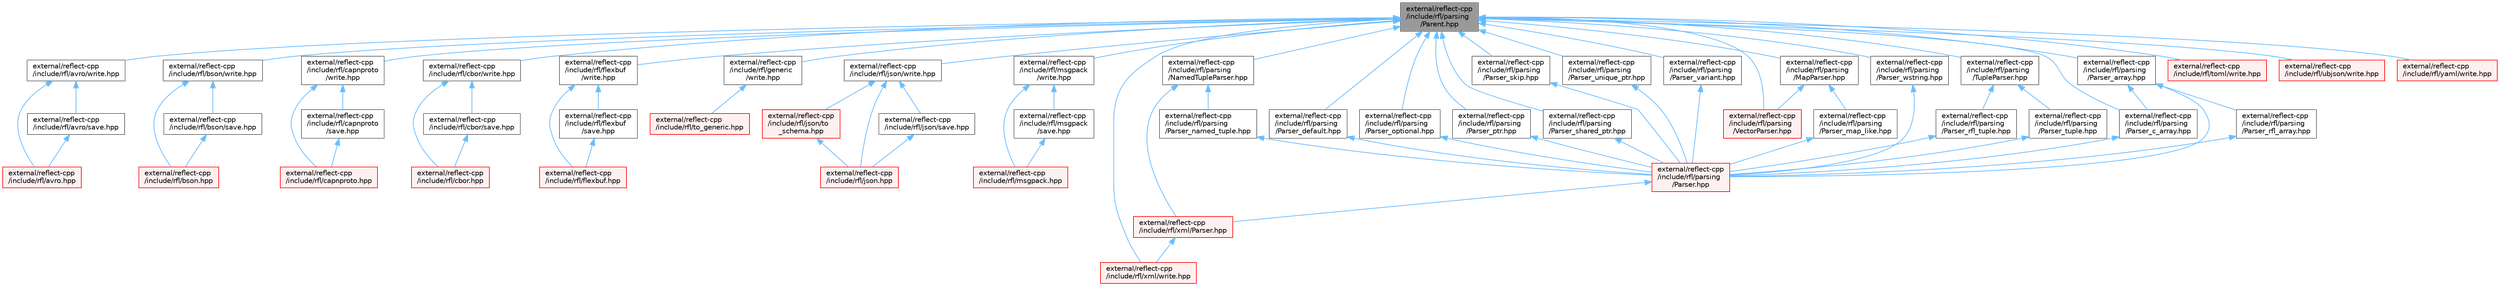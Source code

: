 digraph "external/reflect-cpp/include/rfl/parsing/Parent.hpp"
{
 // LATEX_PDF_SIZE
  bgcolor="transparent";
  edge [fontname=Helvetica,fontsize=10,labelfontname=Helvetica,labelfontsize=10];
  node [fontname=Helvetica,fontsize=10,shape=box,height=0.2,width=0.4];
  Node1 [id="Node000001",label="external/reflect-cpp\l/include/rfl/parsing\l/Parent.hpp",height=0.2,width=0.4,color="gray40", fillcolor="grey60", style="filled", fontcolor="black",tooltip=" "];
  Node1 -> Node2 [id="edge1_Node000001_Node000002",dir="back",color="steelblue1",style="solid",tooltip=" "];
  Node2 [id="Node000002",label="external/reflect-cpp\l/include/rfl/avro/write.hpp",height=0.2,width=0.4,color="grey40", fillcolor="white", style="filled",URL="$avro_2write_8hpp.html",tooltip=" "];
  Node2 -> Node3 [id="edge2_Node000002_Node000003",dir="back",color="steelblue1",style="solid",tooltip=" "];
  Node3 [id="Node000003",label="external/reflect-cpp\l/include/rfl/avro.hpp",height=0.2,width=0.4,color="red", fillcolor="#FFF0F0", style="filled",URL="$avro_8hpp.html",tooltip=" "];
  Node2 -> Node57 [id="edge3_Node000002_Node000057",dir="back",color="steelblue1",style="solid",tooltip=" "];
  Node57 [id="Node000057",label="external/reflect-cpp\l/include/rfl/avro/save.hpp",height=0.2,width=0.4,color="grey40", fillcolor="white", style="filled",URL="$avro_2save_8hpp.html",tooltip=" "];
  Node57 -> Node3 [id="edge4_Node000057_Node000003",dir="back",color="steelblue1",style="solid",tooltip=" "];
  Node1 -> Node58 [id="edge5_Node000001_Node000058",dir="back",color="steelblue1",style="solid",tooltip=" "];
  Node58 [id="Node000058",label="external/reflect-cpp\l/include/rfl/bson/write.hpp",height=0.2,width=0.4,color="grey40", fillcolor="white", style="filled",URL="$bson_2write_8hpp.html",tooltip=" "];
  Node58 -> Node59 [id="edge6_Node000058_Node000059",dir="back",color="steelblue1",style="solid",tooltip=" "];
  Node59 [id="Node000059",label="external/reflect-cpp\l/include/rfl/bson.hpp",height=0.2,width=0.4,color="red", fillcolor="#FFF0F0", style="filled",URL="$bson_8hpp.html",tooltip=" "];
  Node58 -> Node99 [id="edge7_Node000058_Node000099",dir="back",color="steelblue1",style="solid",tooltip=" "];
  Node99 [id="Node000099",label="external/reflect-cpp\l/include/rfl/bson/save.hpp",height=0.2,width=0.4,color="grey40", fillcolor="white", style="filled",URL="$bson_2save_8hpp.html",tooltip=" "];
  Node99 -> Node59 [id="edge8_Node000099_Node000059",dir="back",color="steelblue1",style="solid",tooltip=" "];
  Node1 -> Node100 [id="edge9_Node000001_Node000100",dir="back",color="steelblue1",style="solid",tooltip=" "];
  Node100 [id="Node000100",label="external/reflect-cpp\l/include/rfl/capnproto\l/write.hpp",height=0.2,width=0.4,color="grey40", fillcolor="white", style="filled",URL="$capnproto_2write_8hpp.html",tooltip=" "];
  Node100 -> Node101 [id="edge10_Node000100_Node000101",dir="back",color="steelblue1",style="solid",tooltip=" "];
  Node101 [id="Node000101",label="external/reflect-cpp\l/include/rfl/capnproto.hpp",height=0.2,width=0.4,color="red", fillcolor="#FFF0F0", style="filled",URL="$capnproto_8hpp.html",tooltip=" "];
  Node100 -> Node148 [id="edge11_Node000100_Node000148",dir="back",color="steelblue1",style="solid",tooltip=" "];
  Node148 [id="Node000148",label="external/reflect-cpp\l/include/rfl/capnproto\l/save.hpp",height=0.2,width=0.4,color="grey40", fillcolor="white", style="filled",URL="$capnproto_2save_8hpp.html",tooltip=" "];
  Node148 -> Node101 [id="edge12_Node000148_Node000101",dir="back",color="steelblue1",style="solid",tooltip=" "];
  Node1 -> Node149 [id="edge13_Node000001_Node000149",dir="back",color="steelblue1",style="solid",tooltip=" "];
  Node149 [id="Node000149",label="external/reflect-cpp\l/include/rfl/cbor/write.hpp",height=0.2,width=0.4,color="grey40", fillcolor="white", style="filled",URL="$cbor_2write_8hpp.html",tooltip=" "];
  Node149 -> Node150 [id="edge14_Node000149_Node000150",dir="back",color="steelblue1",style="solid",tooltip=" "];
  Node150 [id="Node000150",label="external/reflect-cpp\l/include/rfl/cbor.hpp",height=0.2,width=0.4,color="red", fillcolor="#FFF0F0", style="filled",URL="$cbor_8hpp.html",tooltip=" "];
  Node149 -> Node191 [id="edge15_Node000149_Node000191",dir="back",color="steelblue1",style="solid",tooltip=" "];
  Node191 [id="Node000191",label="external/reflect-cpp\l/include/rfl/cbor/save.hpp",height=0.2,width=0.4,color="grey40", fillcolor="white", style="filled",URL="$cbor_2save_8hpp.html",tooltip=" "];
  Node191 -> Node150 [id="edge16_Node000191_Node000150",dir="back",color="steelblue1",style="solid",tooltip=" "];
  Node1 -> Node192 [id="edge17_Node000001_Node000192",dir="back",color="steelblue1",style="solid",tooltip=" "];
  Node192 [id="Node000192",label="external/reflect-cpp\l/include/rfl/flexbuf\l/write.hpp",height=0.2,width=0.4,color="grey40", fillcolor="white", style="filled",URL="$flexbuf_2write_8hpp.html",tooltip=" "];
  Node192 -> Node193 [id="edge18_Node000192_Node000193",dir="back",color="steelblue1",style="solid",tooltip=" "];
  Node193 [id="Node000193",label="external/reflect-cpp\l/include/rfl/flexbuf.hpp",height=0.2,width=0.4,color="red", fillcolor="#FFF0F0", style="filled",URL="$flexbuf_8hpp.html",tooltip=" "];
  Node192 -> Node233 [id="edge19_Node000192_Node000233",dir="back",color="steelblue1",style="solid",tooltip=" "];
  Node233 [id="Node000233",label="external/reflect-cpp\l/include/rfl/flexbuf\l/save.hpp",height=0.2,width=0.4,color="grey40", fillcolor="white", style="filled",URL="$flexbuf_2save_8hpp.html",tooltip=" "];
  Node233 -> Node193 [id="edge20_Node000233_Node000193",dir="back",color="steelblue1",style="solid",tooltip=" "];
  Node1 -> Node234 [id="edge21_Node000001_Node000234",dir="back",color="steelblue1",style="solid",tooltip=" "];
  Node234 [id="Node000234",label="external/reflect-cpp\l/include/rfl/generic\l/write.hpp",height=0.2,width=0.4,color="grey40", fillcolor="white", style="filled",URL="$generic_2write_8hpp.html",tooltip=" "];
  Node234 -> Node235 [id="edge22_Node000234_Node000235",dir="back",color="steelblue1",style="solid",tooltip=" "];
  Node235 [id="Node000235",label="external/reflect-cpp\l/include/rfl/to_generic.hpp",height=0.2,width=0.4,color="red", fillcolor="#FFF0F0", style="filled",URL="$to__generic_8hpp.html",tooltip=" "];
  Node1 -> Node674 [id="edge23_Node000001_Node000674",dir="back",color="steelblue1",style="solid",tooltip=" "];
  Node674 [id="Node000674",label="external/reflect-cpp\l/include/rfl/json/write.hpp",height=0.2,width=0.4,color="grey40", fillcolor="white", style="filled",URL="$json_2write_8hpp.html",tooltip=" "];
  Node674 -> Node237 [id="edge24_Node000674_Node000237",dir="back",color="steelblue1",style="solid",tooltip=" "];
  Node237 [id="Node000237",label="external/reflect-cpp\l/include/rfl/json.hpp",height=0.2,width=0.4,color="red", fillcolor="#FFF0F0", style="filled",URL="$reflect-cpp_2include_2rfl_2json_8hpp.html",tooltip=" "];
  Node674 -> Node675 [id="edge25_Node000674_Node000675",dir="back",color="steelblue1",style="solid",tooltip=" "];
  Node675 [id="Node000675",label="external/reflect-cpp\l/include/rfl/json/save.hpp",height=0.2,width=0.4,color="grey40", fillcolor="white", style="filled",URL="$json_2save_8hpp.html",tooltip=" "];
  Node675 -> Node237 [id="edge26_Node000675_Node000237",dir="back",color="steelblue1",style="solid",tooltip=" "];
  Node674 -> Node676 [id="edge27_Node000674_Node000676",dir="back",color="steelblue1",style="solid",tooltip=" "];
  Node676 [id="Node000676",label="external/reflect-cpp\l/include/rfl/json/to\l_schema.hpp",height=0.2,width=0.4,color="red", fillcolor="#FFF0F0", style="filled",URL="$json_2to__schema_8hpp.html",tooltip=" "];
  Node676 -> Node237 [id="edge28_Node000676_Node000237",dir="back",color="steelblue1",style="solid",tooltip=" "];
  Node1 -> Node679 [id="edge29_Node000001_Node000679",dir="back",color="steelblue1",style="solid",tooltip=" "];
  Node679 [id="Node000679",label="external/reflect-cpp\l/include/rfl/msgpack\l/write.hpp",height=0.2,width=0.4,color="grey40", fillcolor="white", style="filled",URL="$msgpack_2write_8hpp.html",tooltip=" "];
  Node679 -> Node458 [id="edge30_Node000679_Node000458",dir="back",color="steelblue1",style="solid",tooltip=" "];
  Node458 [id="Node000458",label="external/reflect-cpp\l/include/rfl/msgpack.hpp",height=0.2,width=0.4,color="red", fillcolor="#FFF0F0", style="filled",URL="$msgpack_8hpp.html",tooltip=" "];
  Node679 -> Node680 [id="edge31_Node000679_Node000680",dir="back",color="steelblue1",style="solid",tooltip=" "];
  Node680 [id="Node000680",label="external/reflect-cpp\l/include/rfl/msgpack\l/save.hpp",height=0.2,width=0.4,color="grey40", fillcolor="white", style="filled",URL="$msgpack_2save_8hpp.html",tooltip=" "];
  Node680 -> Node458 [id="edge32_Node000680_Node000458",dir="back",color="steelblue1",style="solid",tooltip=" "];
  Node1 -> Node681 [id="edge33_Node000001_Node000681",dir="back",color="steelblue1",style="solid",tooltip=" "];
  Node681 [id="Node000681",label="external/reflect-cpp\l/include/rfl/parsing\l/MapParser.hpp",height=0.2,width=0.4,color="grey40", fillcolor="white", style="filled",URL="$_map_parser_8hpp.html",tooltip=" "];
  Node681 -> Node682 [id="edge34_Node000681_Node000682",dir="back",color="steelblue1",style="solid",tooltip=" "];
  Node682 [id="Node000682",label="external/reflect-cpp\l/include/rfl/parsing\l/Parser_map_like.hpp",height=0.2,width=0.4,color="grey40", fillcolor="white", style="filled",URL="$_parser__map__like_8hpp.html",tooltip=" "];
  Node682 -> Node683 [id="edge35_Node000682_Node000683",dir="back",color="steelblue1",style="solid",tooltip=" "];
  Node683 [id="Node000683",label="external/reflect-cpp\l/include/rfl/parsing\l/Parser.hpp",height=0.2,width=0.4,color="red", fillcolor="#FFF0F0", style="filled",URL="$parsing_2_parser_8hpp.html",tooltip=" "];
  Node683 -> Node713 [id="edge36_Node000683_Node000713",dir="back",color="steelblue1",style="solid",tooltip=" "];
  Node713 [id="Node000713",label="external/reflect-cpp\l/include/rfl/xml/Parser.hpp",height=0.2,width=0.4,color="red", fillcolor="#FFF0F0", style="filled",URL="$xml_2_parser_8hpp.html",tooltip=" "];
  Node713 -> Node716 [id="edge37_Node000713_Node000716",dir="back",color="steelblue1",style="solid",tooltip=" "];
  Node716 [id="Node000716",label="external/reflect-cpp\l/include/rfl/xml/write.hpp",height=0.2,width=0.4,color="red", fillcolor="#FFF0F0", style="filled",URL="$xml_2write_8hpp.html",tooltip=" "];
  Node681 -> Node723 [id="edge38_Node000681_Node000723",dir="back",color="steelblue1",style="solid",tooltip=" "];
  Node723 [id="Node000723",label="external/reflect-cpp\l/include/rfl/parsing\l/VectorParser.hpp",height=0.2,width=0.4,color="red", fillcolor="#FFF0F0", style="filled",URL="$_vector_parser_8hpp.html",tooltip=" "];
  Node1 -> Node725 [id="edge39_Node000001_Node000725",dir="back",color="steelblue1",style="solid",tooltip=" "];
  Node725 [id="Node000725",label="external/reflect-cpp\l/include/rfl/parsing\l/NamedTupleParser.hpp",height=0.2,width=0.4,color="grey40", fillcolor="white", style="filled",URL="$_named_tuple_parser_8hpp.html",tooltip=" "];
  Node725 -> Node726 [id="edge40_Node000725_Node000726",dir="back",color="steelblue1",style="solid",tooltip=" "];
  Node726 [id="Node000726",label="external/reflect-cpp\l/include/rfl/parsing\l/Parser_named_tuple.hpp",height=0.2,width=0.4,color="grey40", fillcolor="white", style="filled",URL="$_parser__named__tuple_8hpp.html",tooltip=" "];
  Node726 -> Node683 [id="edge41_Node000726_Node000683",dir="back",color="steelblue1",style="solid",tooltip=" "];
  Node725 -> Node713 [id="edge42_Node000725_Node000713",dir="back",color="steelblue1",style="solid",tooltip=" "];
  Node1 -> Node727 [id="edge43_Node000001_Node000727",dir="back",color="steelblue1",style="solid",tooltip=" "];
  Node727 [id="Node000727",label="external/reflect-cpp\l/include/rfl/parsing\l/Parser_array.hpp",height=0.2,width=0.4,color="grey40", fillcolor="white", style="filled",URL="$_parser__array_8hpp.html",tooltip=" "];
  Node727 -> Node683 [id="edge44_Node000727_Node000683",dir="back",color="steelblue1",style="solid",tooltip=" "];
  Node727 -> Node728 [id="edge45_Node000727_Node000728",dir="back",color="steelblue1",style="solid",tooltip=" "];
  Node728 [id="Node000728",label="external/reflect-cpp\l/include/rfl/parsing\l/Parser_c_array.hpp",height=0.2,width=0.4,color="grey40", fillcolor="white", style="filled",URL="$_parser__c__array_8hpp.html",tooltip=" "];
  Node728 -> Node683 [id="edge46_Node000728_Node000683",dir="back",color="steelblue1",style="solid",tooltip=" "];
  Node727 -> Node729 [id="edge47_Node000727_Node000729",dir="back",color="steelblue1",style="solid",tooltip=" "];
  Node729 [id="Node000729",label="external/reflect-cpp\l/include/rfl/parsing\l/Parser_rfl_array.hpp",height=0.2,width=0.4,color="grey40", fillcolor="white", style="filled",URL="$_parser__rfl__array_8hpp.html",tooltip=" "];
  Node729 -> Node683 [id="edge48_Node000729_Node000683",dir="back",color="steelblue1",style="solid",tooltip=" "];
  Node1 -> Node728 [id="edge49_Node000001_Node000728",dir="back",color="steelblue1",style="solid",tooltip=" "];
  Node1 -> Node730 [id="edge50_Node000001_Node000730",dir="back",color="steelblue1",style="solid",tooltip=" "];
  Node730 [id="Node000730",label="external/reflect-cpp\l/include/rfl/parsing\l/Parser_default.hpp",height=0.2,width=0.4,color="grey40", fillcolor="white", style="filled",URL="$_parser__default_8hpp.html",tooltip=" "];
  Node730 -> Node683 [id="edge51_Node000730_Node000683",dir="back",color="steelblue1",style="solid",tooltip=" "];
  Node1 -> Node731 [id="edge52_Node000001_Node000731",dir="back",color="steelblue1",style="solid",tooltip=" "];
  Node731 [id="Node000731",label="external/reflect-cpp\l/include/rfl/parsing\l/Parser_optional.hpp",height=0.2,width=0.4,color="grey40", fillcolor="white", style="filled",URL="$_parser__optional_8hpp.html",tooltip=" "];
  Node731 -> Node683 [id="edge53_Node000731_Node000683",dir="back",color="steelblue1",style="solid",tooltip=" "];
  Node1 -> Node732 [id="edge54_Node000001_Node000732",dir="back",color="steelblue1",style="solid",tooltip=" "];
  Node732 [id="Node000732",label="external/reflect-cpp\l/include/rfl/parsing\l/Parser_ptr.hpp",height=0.2,width=0.4,color="grey40", fillcolor="white", style="filled",URL="$_parser__ptr_8hpp.html",tooltip=" "];
  Node732 -> Node683 [id="edge55_Node000732_Node000683",dir="back",color="steelblue1",style="solid",tooltip=" "];
  Node1 -> Node733 [id="edge56_Node000001_Node000733",dir="back",color="steelblue1",style="solid",tooltip=" "];
  Node733 [id="Node000733",label="external/reflect-cpp\l/include/rfl/parsing\l/Parser_shared_ptr.hpp",height=0.2,width=0.4,color="grey40", fillcolor="white", style="filled",URL="$_parser__shared__ptr_8hpp.html",tooltip=" "];
  Node733 -> Node683 [id="edge57_Node000733_Node000683",dir="back",color="steelblue1",style="solid",tooltip=" "];
  Node1 -> Node734 [id="edge58_Node000001_Node000734",dir="back",color="steelblue1",style="solid",tooltip=" "];
  Node734 [id="Node000734",label="external/reflect-cpp\l/include/rfl/parsing\l/Parser_skip.hpp",height=0.2,width=0.4,color="grey40", fillcolor="white", style="filled",URL="$_parser__skip_8hpp.html",tooltip=" "];
  Node734 -> Node683 [id="edge59_Node000734_Node000683",dir="back",color="steelblue1",style="solid",tooltip=" "];
  Node1 -> Node735 [id="edge60_Node000001_Node000735",dir="back",color="steelblue1",style="solid",tooltip=" "];
  Node735 [id="Node000735",label="external/reflect-cpp\l/include/rfl/parsing\l/Parser_unique_ptr.hpp",height=0.2,width=0.4,color="grey40", fillcolor="white", style="filled",URL="$_parser__unique__ptr_8hpp.html",tooltip=" "];
  Node735 -> Node683 [id="edge61_Node000735_Node000683",dir="back",color="steelblue1",style="solid",tooltip=" "];
  Node1 -> Node736 [id="edge62_Node000001_Node000736",dir="back",color="steelblue1",style="solid",tooltip=" "];
  Node736 [id="Node000736",label="external/reflect-cpp\l/include/rfl/parsing\l/Parser_variant.hpp",height=0.2,width=0.4,color="grey40", fillcolor="white", style="filled",URL="$_parser__variant_8hpp.html",tooltip=" "];
  Node736 -> Node683 [id="edge63_Node000736_Node000683",dir="back",color="steelblue1",style="solid",tooltip=" "];
  Node1 -> Node737 [id="edge64_Node000001_Node000737",dir="back",color="steelblue1",style="solid",tooltip=" "];
  Node737 [id="Node000737",label="external/reflect-cpp\l/include/rfl/parsing\l/Parser_wstring.hpp",height=0.2,width=0.4,color="grey40", fillcolor="white", style="filled",URL="$_parser__wstring_8hpp.html",tooltip=" "];
  Node737 -> Node683 [id="edge65_Node000737_Node000683",dir="back",color="steelblue1",style="solid",tooltip=" "];
  Node1 -> Node738 [id="edge66_Node000001_Node000738",dir="back",color="steelblue1",style="solid",tooltip=" "];
  Node738 [id="Node000738",label="external/reflect-cpp\l/include/rfl/parsing\l/TupleParser.hpp",height=0.2,width=0.4,color="grey40", fillcolor="white", style="filled",URL="$_tuple_parser_8hpp.html",tooltip=" "];
  Node738 -> Node739 [id="edge67_Node000738_Node000739",dir="back",color="steelblue1",style="solid",tooltip=" "];
  Node739 [id="Node000739",label="external/reflect-cpp\l/include/rfl/parsing\l/Parser_rfl_tuple.hpp",height=0.2,width=0.4,color="grey40", fillcolor="white", style="filled",URL="$_parser__rfl__tuple_8hpp.html",tooltip=" "];
  Node739 -> Node683 [id="edge68_Node000739_Node000683",dir="back",color="steelblue1",style="solid",tooltip=" "];
  Node738 -> Node740 [id="edge69_Node000738_Node000740",dir="back",color="steelblue1",style="solid",tooltip=" "];
  Node740 [id="Node000740",label="external/reflect-cpp\l/include/rfl/parsing\l/Parser_tuple.hpp",height=0.2,width=0.4,color="grey40", fillcolor="white", style="filled",URL="$_parser__tuple_8hpp.html",tooltip=" "];
  Node740 -> Node683 [id="edge70_Node000740_Node000683",dir="back",color="steelblue1",style="solid",tooltip=" "];
  Node1 -> Node723 [id="edge71_Node000001_Node000723",dir="back",color="steelblue1",style="solid",tooltip=" "];
  Node1 -> Node506 [id="edge72_Node000001_Node000506",dir="back",color="steelblue1",style="solid",tooltip=" "];
  Node506 [id="Node000506",label="external/reflect-cpp\l/include/rfl/toml/write.hpp",height=0.2,width=0.4,color="red", fillcolor="#FFF0F0", style="filled",URL="$toml_2write_8hpp.html",tooltip=" "];
  Node1 -> Node711 [id="edge73_Node000001_Node000711",dir="back",color="steelblue1",style="solid",tooltip=" "];
  Node711 [id="Node000711",label="external/reflect-cpp\l/include/rfl/ubjson/write.hpp",height=0.2,width=0.4,color="red", fillcolor="#FFF0F0", style="filled",URL="$ubjson_2write_8hpp.html",tooltip=" "];
  Node1 -> Node716 [id="edge74_Node000001_Node000716",dir="back",color="steelblue1",style="solid",tooltip=" "];
  Node1 -> Node721 [id="edge75_Node000001_Node000721",dir="back",color="steelblue1",style="solid",tooltip=" "];
  Node721 [id="Node000721",label="external/reflect-cpp\l/include/rfl/yaml/write.hpp",height=0.2,width=0.4,color="red", fillcolor="#FFF0F0", style="filled",URL="$yaml_2write_8hpp.html",tooltip=" "];
}
